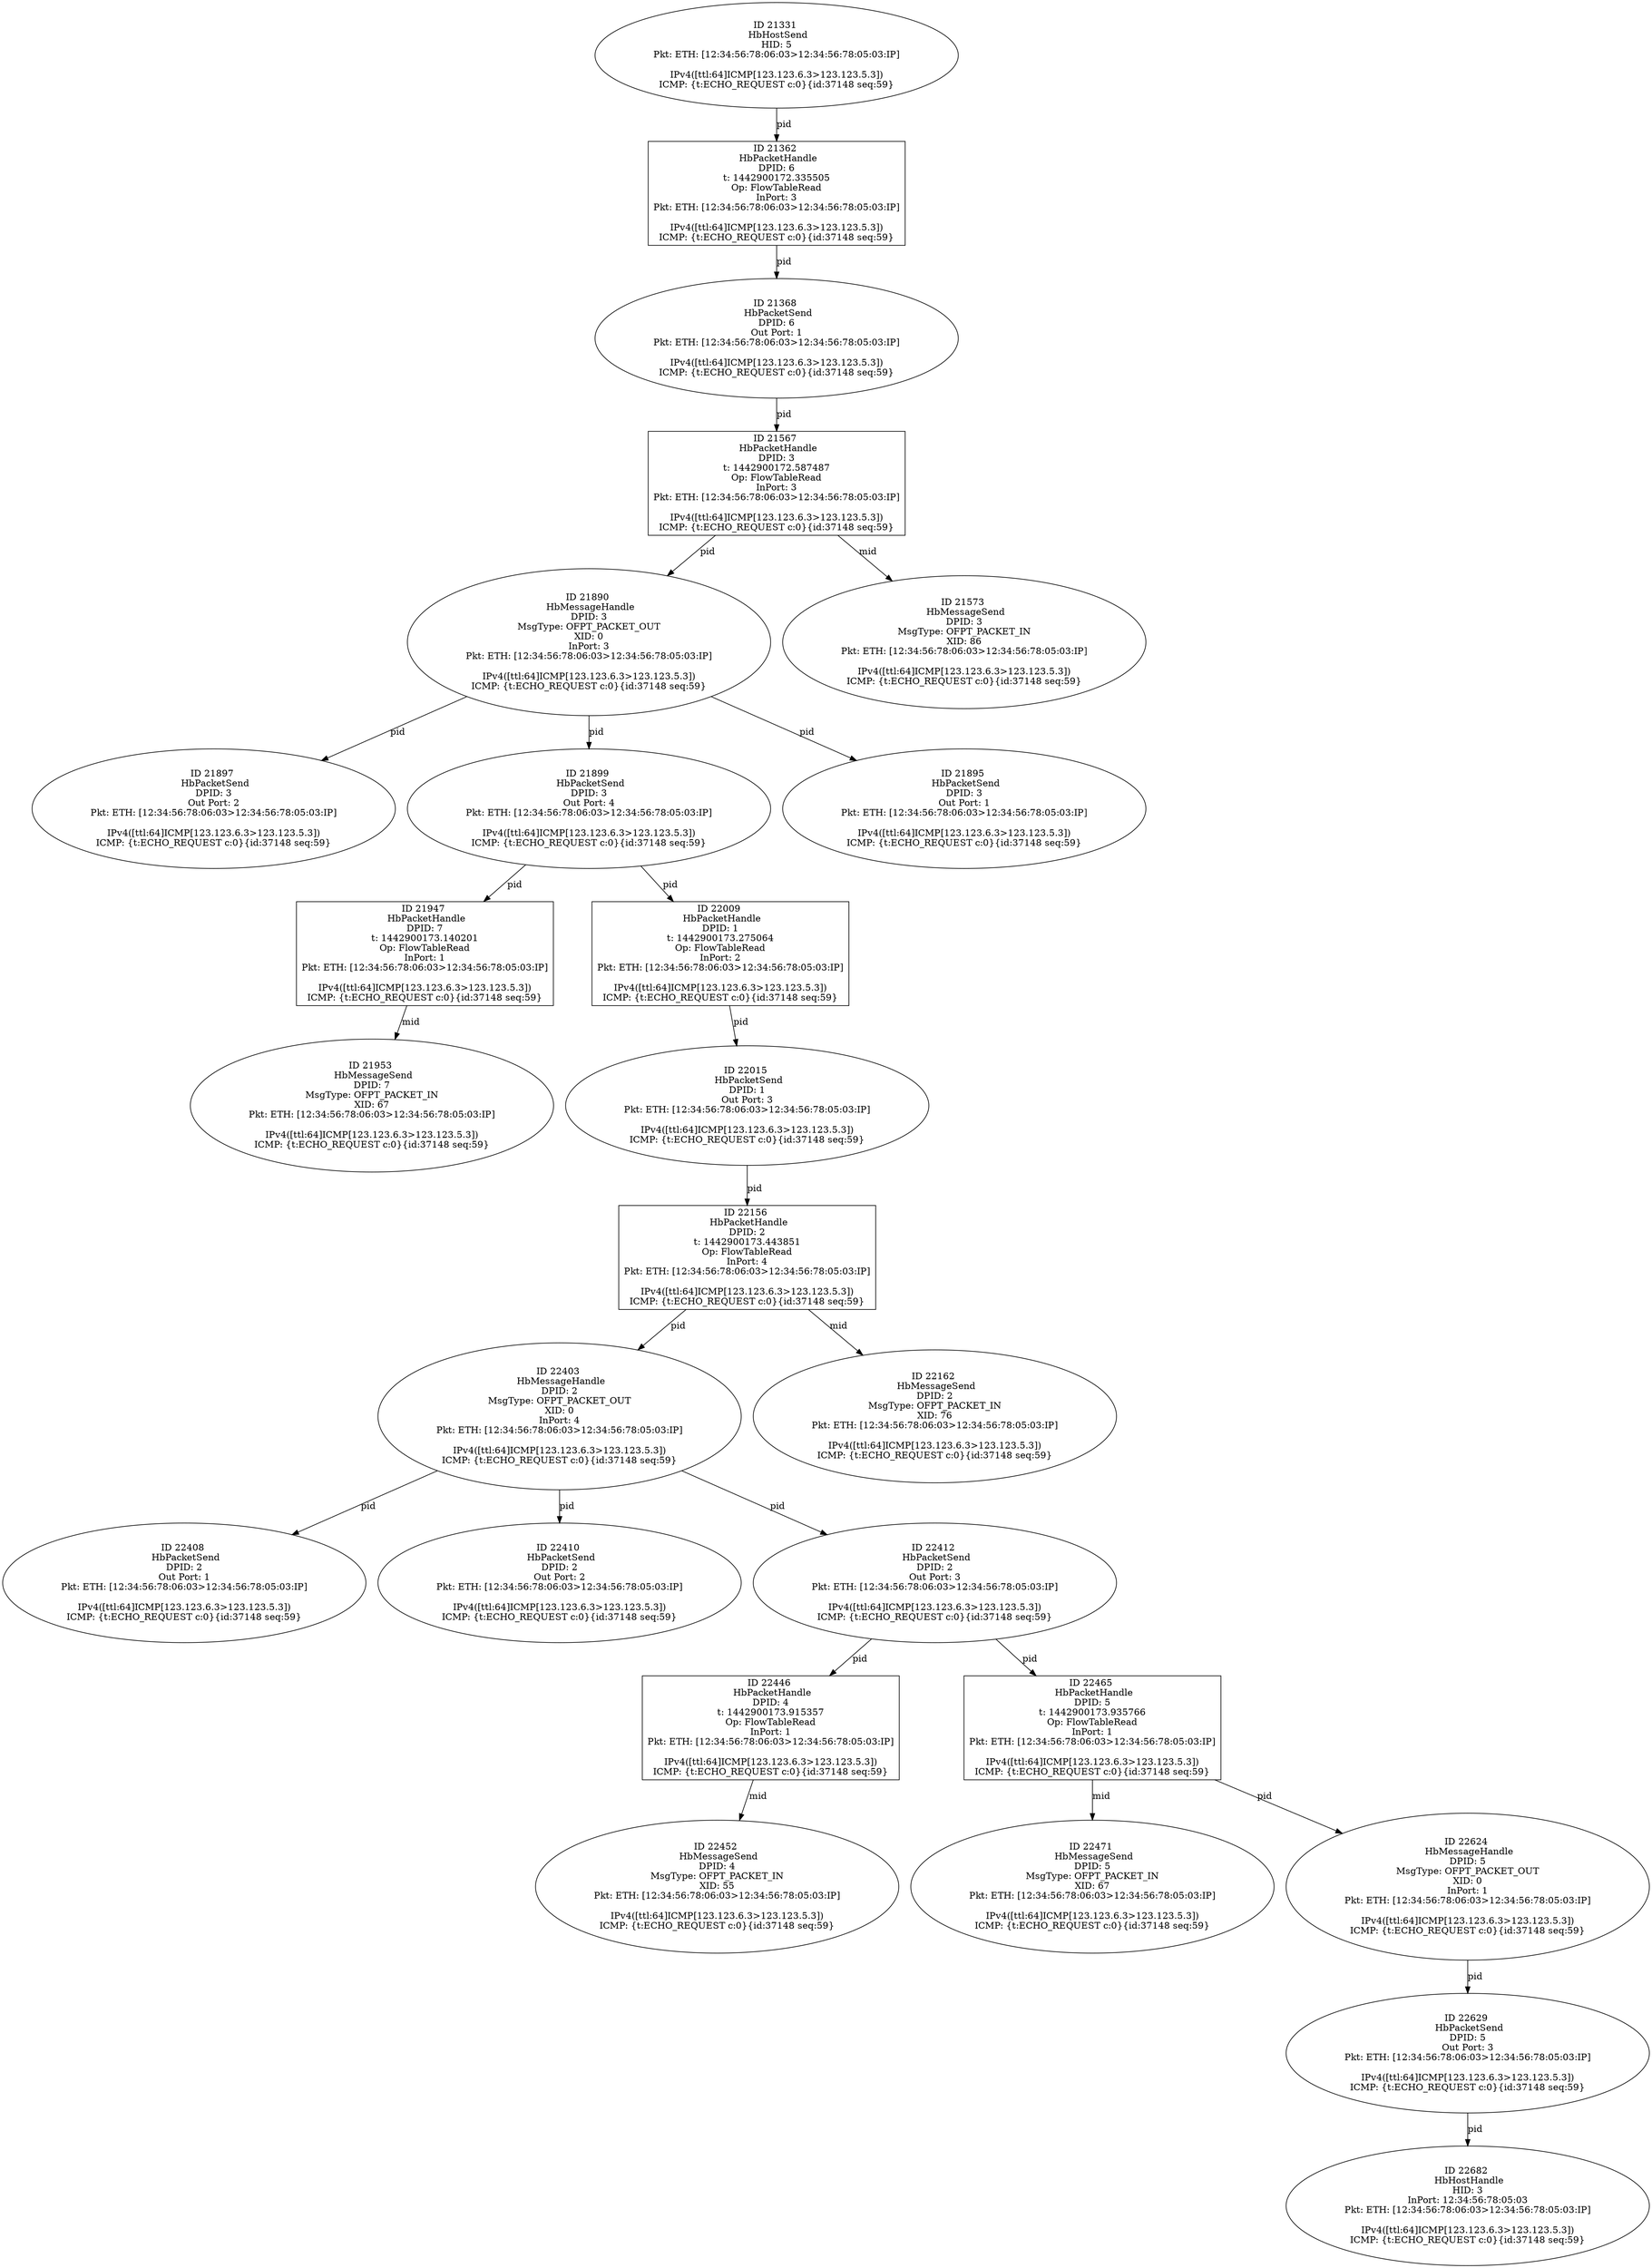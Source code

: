 strict digraph G {
21890 [shape=oval, event=<hb_events.HbMessageHandle object at 0x10c9938d0>, label="ID 21890 
 HbMessageHandle
DPID: 3
MsgType: OFPT_PACKET_OUT
XID: 0
InPort: 3
Pkt: ETH: [12:34:56:78:06:03>12:34:56:78:05:03:IP]

IPv4([ttl:64]ICMP[123.123.6.3>123.123.5.3])
ICMP: {t:ECHO_REQUEST c:0}{id:37148 seq:59}"];
22403 [shape=oval, event=<hb_events.HbMessageHandle object at 0x10cae9250>, label="ID 22403 
 HbMessageHandle
DPID: 2
MsgType: OFPT_PACKET_OUT
XID: 0
InPort: 4
Pkt: ETH: [12:34:56:78:06:03>12:34:56:78:05:03:IP]

IPv4([ttl:64]ICMP[123.123.6.3>123.123.5.3])
ICMP: {t:ECHO_REQUEST c:0}{id:37148 seq:59}"];
21953 [shape=oval, event=<hb_events.HbMessageSend object at 0x10c9a6fd0>, label="ID 21953 
 HbMessageSend
DPID: 7
MsgType: OFPT_PACKET_IN
XID: 67
Pkt: ETH: [12:34:56:78:06:03>12:34:56:78:05:03:IP]

IPv4([ttl:64]ICMP[123.123.6.3>123.123.5.3])
ICMP: {t:ECHO_REQUEST c:0}{id:37148 seq:59}"];
22408 [shape=oval, event=<hb_events.HbPacketSend object at 0x10cae3390>, label="ID 22408 
 HbPacketSend
DPID: 2
Out Port: 1
Pkt: ETH: [12:34:56:78:06:03>12:34:56:78:05:03:IP]

IPv4([ttl:64]ICMP[123.123.6.3>123.123.5.3])
ICMP: {t:ECHO_REQUEST c:0}{id:37148 seq:59}"];
21897 [shape=oval, event=<hb_events.HbPacketSend object at 0x10c993f90>, label="ID 21897 
 HbPacketSend
DPID: 3
Out Port: 2
Pkt: ETH: [12:34:56:78:06:03>12:34:56:78:05:03:IP]

IPv4([ttl:64]ICMP[123.123.6.3>123.123.5.3])
ICMP: {t:ECHO_REQUEST c:0}{id:37148 seq:59}"];
22410 [shape=oval, event=<hb_events.HbPacketSend object at 0x10cae3850>, label="ID 22410 
 HbPacketSend
DPID: 2
Out Port: 2
Pkt: ETH: [12:34:56:78:06:03>12:34:56:78:05:03:IP]

IPv4([ttl:64]ICMP[123.123.6.3>123.123.5.3])
ICMP: {t:ECHO_REQUEST c:0}{id:37148 seq:59}"];
21899 [shape=oval, event=<hb_events.HbPacketSend object at 0x10c99a0d0>, label="ID 21899 
 HbPacketSend
DPID: 3
Out Port: 4
Pkt: ETH: [12:34:56:78:06:03>12:34:56:78:05:03:IP]

IPv4([ttl:64]ICMP[123.123.6.3>123.123.5.3])
ICMP: {t:ECHO_REQUEST c:0}{id:37148 seq:59}"];
22412 [shape=oval, event=<hb_events.HbPacketSend object at 0x10cae3b10>, label="ID 22412 
 HbPacketSend
DPID: 2
Out Port: 3
Pkt: ETH: [12:34:56:78:06:03>12:34:56:78:05:03:IP]

IPv4([ttl:64]ICMP[123.123.6.3>123.123.5.3])
ICMP: {t:ECHO_REQUEST c:0}{id:37148 seq:59}"];
22162 [shape=oval, event=<hb_events.HbMessageSend object at 0x10ca2ff50>, label="ID 22162 
 HbMessageSend
DPID: 2
MsgType: OFPT_PACKET_IN
XID: 76
Pkt: ETH: [12:34:56:78:06:03>12:34:56:78:05:03:IP]

IPv4([ttl:64]ICMP[123.123.6.3>123.123.5.3])
ICMP: {t:ECHO_REQUEST c:0}{id:37148 seq:59}"];
22682 [shape=oval, event=<hb_events.HbHostHandle object at 0x10cbbbb90>, label="ID 22682 
 HbHostHandle
HID: 3
InPort: 12:34:56:78:05:03
Pkt: ETH: [12:34:56:78:06:03>12:34:56:78:05:03:IP]

IPv4([ttl:64]ICMP[123.123.6.3>123.123.5.3])
ICMP: {t:ECHO_REQUEST c:0}{id:37148 seq:59}"];
21895 [shape=oval, event=<hb_events.HbPacketSend object at 0x10c993d50>, label="ID 21895 
 HbPacketSend
DPID: 3
Out Port: 1
Pkt: ETH: [12:34:56:78:06:03>12:34:56:78:05:03:IP]

IPv4([ttl:64]ICMP[123.123.6.3>123.123.5.3])
ICMP: {t:ECHO_REQUEST c:0}{id:37148 seq:59}"];
22446 [shape=box, event=<hb_events.HbPacketHandle object at 0x10cafc610>, label="ID 22446 
 HbPacketHandle
DPID: 4
t: 1442900173.915357
Op: FlowTableRead
InPort: 1
Pkt: ETH: [12:34:56:78:06:03>12:34:56:78:05:03:IP]

IPv4([ttl:64]ICMP[123.123.6.3>123.123.5.3])
ICMP: {t:ECHO_REQUEST c:0}{id:37148 seq:59}"];
22452 [shape=oval, event=<hb_events.HbMessageSend object at 0x10cafcd10>, label="ID 22452 
 HbMessageSend
DPID: 4
MsgType: OFPT_PACKET_IN
XID: 55
Pkt: ETH: [12:34:56:78:06:03>12:34:56:78:05:03:IP]

IPv4([ttl:64]ICMP[123.123.6.3>123.123.5.3])
ICMP: {t:ECHO_REQUEST c:0}{id:37148 seq:59}"];
21947 [shape=box, event=<hb_events.HbPacketHandle object at 0x10c9a6890>, label="ID 21947 
 HbPacketHandle
DPID: 7
t: 1442900173.140201
Op: FlowTableRead
InPort: 1
Pkt: ETH: [12:34:56:78:06:03>12:34:56:78:05:03:IP]

IPv4([ttl:64]ICMP[123.123.6.3>123.123.5.3])
ICMP: {t:ECHO_REQUEST c:0}{id:37148 seq:59}"];
21567 [shape=box, event=<hb_events.HbPacketHandle object at 0x10c89eb10>, label="ID 21567 
 HbPacketHandle
DPID: 3
t: 1442900172.587487
Op: FlowTableRead
InPort: 3
Pkt: ETH: [12:34:56:78:06:03>12:34:56:78:05:03:IP]

IPv4([ttl:64]ICMP[123.123.6.3>123.123.5.3])
ICMP: {t:ECHO_REQUEST c:0}{id:37148 seq:59}"];
22465 [shape=box, event=<hb_events.HbPacketHandle object at 0x10cb11850>, label="ID 22465 
 HbPacketHandle
DPID: 5
t: 1442900173.935766
Op: FlowTableRead
InPort: 1
Pkt: ETH: [12:34:56:78:06:03>12:34:56:78:05:03:IP]

IPv4([ttl:64]ICMP[123.123.6.3>123.123.5.3])
ICMP: {t:ECHO_REQUEST c:0}{id:37148 seq:59}"];
21573 [shape=oval, event=<hb_events.HbMessageSend object at 0x10c8bd610>, label="ID 21573 
 HbMessageSend
DPID: 3
MsgType: OFPT_PACKET_IN
XID: 86
Pkt: ETH: [12:34:56:78:06:03>12:34:56:78:05:03:IP]

IPv4([ttl:64]ICMP[123.123.6.3>123.123.5.3])
ICMP: {t:ECHO_REQUEST c:0}{id:37148 seq:59}"];
22471 [shape=oval, event=<hb_events.HbMessageSend object at 0x10cb11f10>, label="ID 22471 
 HbMessageSend
DPID: 5
MsgType: OFPT_PACKET_IN
XID: 67
Pkt: ETH: [12:34:56:78:06:03>12:34:56:78:05:03:IP]

IPv4([ttl:64]ICMP[123.123.6.3>123.123.5.3])
ICMP: {t:ECHO_REQUEST c:0}{id:37148 seq:59}"];
22156 [shape=box, event=<hb_events.HbPacketHandle object at 0x10ca29e50>, label="ID 22156 
 HbPacketHandle
DPID: 2
t: 1442900173.443851
Op: FlowTableRead
InPort: 4
Pkt: ETH: [12:34:56:78:06:03>12:34:56:78:05:03:IP]

IPv4([ttl:64]ICMP[123.123.6.3>123.123.5.3])
ICMP: {t:ECHO_REQUEST c:0}{id:37148 seq:59}"];
21331 [shape=oval, event=<hb_events.HbHostSend object at 0x10c824110>, label="ID 21331 
 HbHostSend
HID: 5
Pkt: ETH: [12:34:56:78:06:03>12:34:56:78:05:03:IP]

IPv4([ttl:64]ICMP[123.123.6.3>123.123.5.3])
ICMP: {t:ECHO_REQUEST c:0}{id:37148 seq:59}"];
22624 [shape=oval, event=<hb_events.HbMessageHandle object at 0x10cb8c150>, label="ID 22624 
 HbMessageHandle
DPID: 5
MsgType: OFPT_PACKET_OUT
XID: 0
InPort: 1
Pkt: ETH: [12:34:56:78:06:03>12:34:56:78:05:03:IP]

IPv4([ttl:64]ICMP[123.123.6.3>123.123.5.3])
ICMP: {t:ECHO_REQUEST c:0}{id:37148 seq:59}"];
22629 [shape=oval, event=<hb_events.HbPacketSend object at 0x10cb8c5d0>, label="ID 22629 
 HbPacketSend
DPID: 5
Out Port: 3
Pkt: ETH: [12:34:56:78:06:03>12:34:56:78:05:03:IP]

IPv4([ttl:64]ICMP[123.123.6.3>123.123.5.3])
ICMP: {t:ECHO_REQUEST c:0}{id:37148 seq:59}"];
21362 [shape=box, event=<hb_events.HbPacketHandle object at 0x10c84a050>, label="ID 21362 
 HbPacketHandle
DPID: 6
t: 1442900172.335505
Op: FlowTableRead
InPort: 3
Pkt: ETH: [12:34:56:78:06:03>12:34:56:78:05:03:IP]

IPv4([ttl:64]ICMP[123.123.6.3>123.123.5.3])
ICMP: {t:ECHO_REQUEST c:0}{id:37148 seq:59}"];
21368 [shape=oval, event=<hb_events.HbPacketSend object at 0x10c830e90>, label="ID 21368 
 HbPacketSend
DPID: 6
Out Port: 1
Pkt: ETH: [12:34:56:78:06:03>12:34:56:78:05:03:IP]

IPv4([ttl:64]ICMP[123.123.6.3>123.123.5.3])
ICMP: {t:ECHO_REQUEST c:0}{id:37148 seq:59}"];
22009 [shape=box, event=<hb_events.HbPacketHandle object at 0x10c9cdb50>, label="ID 22009 
 HbPacketHandle
DPID: 1
t: 1442900173.275064
Op: FlowTableRead
InPort: 2
Pkt: ETH: [12:34:56:78:06:03>12:34:56:78:05:03:IP]

IPv4([ttl:64]ICMP[123.123.6.3>123.123.5.3])
ICMP: {t:ECHO_REQUEST c:0}{id:37148 seq:59}"];
22015 [shape=oval, event=<hb_events.HbPacketSend object at 0x10c9d4f50>, label="ID 22015 
 HbPacketSend
DPID: 1
Out Port: 3
Pkt: ETH: [12:34:56:78:06:03>12:34:56:78:05:03:IP]

IPv4([ttl:64]ICMP[123.123.6.3>123.123.5.3])
ICMP: {t:ECHO_REQUEST c:0}{id:37148 seq:59}"];
21890 -> 21897  [rel=pid, label=pid];
21890 -> 21899  [rel=pid, label=pid];
21890 -> 21895  [rel=pid, label=pid];
22403 -> 22408  [rel=pid, label=pid];
22403 -> 22410  [rel=pid, label=pid];
22403 -> 22412  [rel=pid, label=pid];
21899 -> 22009  [rel=pid, label=pid];
21899 -> 21947  [rel=pid, label=pid];
22156 -> 22162  [rel=mid, label=mid];
22156 -> 22403  [rel=pid, label=pid];
22446 -> 22452  [rel=mid, label=mid];
21947 -> 21953  [rel=mid, label=mid];
21567 -> 21890  [rel=pid, label=pid];
21567 -> 21573  [rel=mid, label=mid];
22465 -> 22624  [rel=pid, label=pid];
22465 -> 22471  [rel=mid, label=mid];
22412 -> 22465  [rel=pid, label=pid];
22412 -> 22446  [rel=pid, label=pid];
21331 -> 21362  [rel=pid, label=pid];
22624 -> 22629  [rel=pid, label=pid];
22629 -> 22682  [rel=pid, label=pid];
21362 -> 21368  [rel=pid, label=pid];
21368 -> 21567  [rel=pid, label=pid];
22009 -> 22015  [rel=pid, label=pid];
22015 -> 22156  [rel=pid, label=pid];
}
